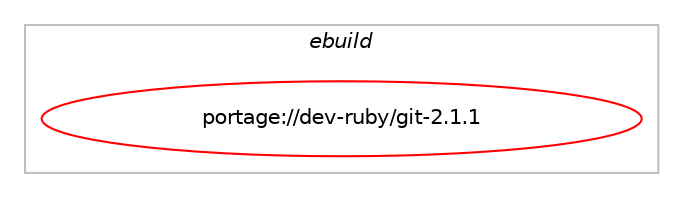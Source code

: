 digraph prolog {

# *************
# Graph options
# *************

newrank=true;
concentrate=true;
compound=true;
graph [rankdir=LR,fontname=Helvetica,fontsize=10,ranksep=1.5];#, ranksep=2.5, nodesep=0.2];
edge  [arrowhead=vee];
node  [fontname=Helvetica,fontsize=10];

# **********
# The ebuild
# **********

subgraph cluster_leftcol {
color=gray;
label=<<i>ebuild</i>>;
id [label="portage://dev-ruby/git-2.1.1", color=red, width=4, href="../dev-ruby/git-2.1.1.svg"];
}

# ****************
# The dependencies
# ****************

subgraph cluster_midcol {
color=gray;
label=<<i>dependencies</i>>;
subgraph cluster_compile {
fillcolor="#eeeeee";
style=filled;
label=<<i>compile</i>>;
# *** BEGIN UNKNOWN DEPENDENCY TYPE (TODO) ***
# id -> equal(use_conditional_group(positive,ruby_targets_ruby31,portage://dev-ruby/git-2.1.1,[package_dependency(portage://dev-ruby/git-2.1.1,install,no,dev-lang,ruby,none,[,,],[slot(3.1)],[])]))
# *** END UNKNOWN DEPENDENCY TYPE (TODO) ***

# *** BEGIN UNKNOWN DEPENDENCY TYPE (TODO) ***
# id -> equal(use_conditional_group(positive,ruby_targets_ruby31,portage://dev-ruby/git-2.1.1,[package_dependency(portage://dev-ruby/git-2.1.1,install,no,virtual,rubygems,none,[,,],[],[use(enable(ruby_targets_ruby31),negative)])]))
# *** END UNKNOWN DEPENDENCY TYPE (TODO) ***

# *** BEGIN UNKNOWN DEPENDENCY TYPE (TODO) ***
# id -> equal(use_conditional_group(positive,ruby_targets_ruby32,portage://dev-ruby/git-2.1.1,[package_dependency(portage://dev-ruby/git-2.1.1,install,no,dev-lang,ruby,none,[,,],[slot(3.2)],[])]))
# *** END UNKNOWN DEPENDENCY TYPE (TODO) ***

# *** BEGIN UNKNOWN DEPENDENCY TYPE (TODO) ***
# id -> equal(use_conditional_group(positive,ruby_targets_ruby32,portage://dev-ruby/git-2.1.1,[package_dependency(portage://dev-ruby/git-2.1.1,install,no,virtual,rubygems,none,[,,],[],[use(enable(ruby_targets_ruby32),negative)])]))
# *** END UNKNOWN DEPENDENCY TYPE (TODO) ***

# *** BEGIN UNKNOWN DEPENDENCY TYPE (TODO) ***
# id -> equal(use_conditional_group(positive,ruby_targets_ruby33,portage://dev-ruby/git-2.1.1,[package_dependency(portage://dev-ruby/git-2.1.1,install,no,dev-lang,ruby,none,[,,],[slot(3.3)],[])]))
# *** END UNKNOWN DEPENDENCY TYPE (TODO) ***

# *** BEGIN UNKNOWN DEPENDENCY TYPE (TODO) ***
# id -> equal(use_conditional_group(positive,ruby_targets_ruby33,portage://dev-ruby/git-2.1.1,[package_dependency(portage://dev-ruby/git-2.1.1,install,no,virtual,rubygems,none,[,,],[],[use(enable(ruby_targets_ruby33),negative)])]))
# *** END UNKNOWN DEPENDENCY TYPE (TODO) ***

# *** BEGIN UNKNOWN DEPENDENCY TYPE (TODO) ***
# id -> equal(use_conditional_group(positive,test,portage://dev-ruby/git-2.1.1,[package_dependency(portage://dev-ruby/git-2.1.1,install,no,dev-vcs,git,greaterequal,[1.6.0.0,,,1.6.0.0],[],[]),package_dependency(portage://dev-ruby/git-2.1.1,install,no,net-misc,openssh,none,[,,],[],[]),package_dependency(portage://dev-ruby/git-2.1.1,install,no,app-arch,tar,none,[,,],[],[])]))
# *** END UNKNOWN DEPENDENCY TYPE (TODO) ***

}
subgraph cluster_compileandrun {
fillcolor="#eeeeee";
style=filled;
label=<<i>compile and run</i>>;
}
subgraph cluster_run {
fillcolor="#eeeeee";
style=filled;
label=<<i>run</i>>;
# *** BEGIN UNKNOWN DEPENDENCY TYPE (TODO) ***
# id -> equal(use_conditional_group(positive,ruby_targets_ruby31,portage://dev-ruby/git-2.1.1,[package_dependency(portage://dev-ruby/git-2.1.1,run,no,dev-lang,ruby,none,[,,],[slot(3.1)],[])]))
# *** END UNKNOWN DEPENDENCY TYPE (TODO) ***

# *** BEGIN UNKNOWN DEPENDENCY TYPE (TODO) ***
# id -> equal(use_conditional_group(positive,ruby_targets_ruby31,portage://dev-ruby/git-2.1.1,[package_dependency(portage://dev-ruby/git-2.1.1,run,no,dev-ruby,activesupport,greaterequal,[5.0,,,5.0],any_different_slot,[use(enable(ruby_targets_ruby31),negative)]),package_dependency(portage://dev-ruby/git-2.1.1,run,no,dev-ruby,addressable,greaterequal,[2.8,,,2.8],[slot(0)],[use(enable(ruby_targets_ruby31),negative)]),package_dependency(portage://dev-ruby/git-2.1.1,run,no,dev-ruby,process_executer,greaterequal,[1.1,,,1.1],[slot(1)],[use(enable(ruby_targets_ruby31),negative)]),package_dependency(portage://dev-ruby/git-2.1.1,run,no,dev-ruby,rchardet,greaterequal,[1.8,,,1.8],[slot(1)],[use(enable(ruby_targets_ruby31),negative)])]))
# *** END UNKNOWN DEPENDENCY TYPE (TODO) ***

# *** BEGIN UNKNOWN DEPENDENCY TYPE (TODO) ***
# id -> equal(use_conditional_group(positive,ruby_targets_ruby31,portage://dev-ruby/git-2.1.1,[package_dependency(portage://dev-ruby/git-2.1.1,run,no,virtual,rubygems,none,[,,],[],[use(enable(ruby_targets_ruby31),negative)])]))
# *** END UNKNOWN DEPENDENCY TYPE (TODO) ***

# *** BEGIN UNKNOWN DEPENDENCY TYPE (TODO) ***
# id -> equal(use_conditional_group(positive,ruby_targets_ruby32,portage://dev-ruby/git-2.1.1,[package_dependency(portage://dev-ruby/git-2.1.1,run,no,dev-lang,ruby,none,[,,],[slot(3.2)],[])]))
# *** END UNKNOWN DEPENDENCY TYPE (TODO) ***

# *** BEGIN UNKNOWN DEPENDENCY TYPE (TODO) ***
# id -> equal(use_conditional_group(positive,ruby_targets_ruby32,portage://dev-ruby/git-2.1.1,[package_dependency(portage://dev-ruby/git-2.1.1,run,no,dev-ruby,activesupport,greaterequal,[5.0,,,5.0],any_different_slot,[use(enable(ruby_targets_ruby32),negative)]),package_dependency(portage://dev-ruby/git-2.1.1,run,no,dev-ruby,addressable,greaterequal,[2.8,,,2.8],[slot(0)],[use(enable(ruby_targets_ruby32),negative)]),package_dependency(portage://dev-ruby/git-2.1.1,run,no,dev-ruby,process_executer,greaterequal,[1.1,,,1.1],[slot(1)],[use(enable(ruby_targets_ruby32),negative)]),package_dependency(portage://dev-ruby/git-2.1.1,run,no,dev-ruby,rchardet,greaterequal,[1.8,,,1.8],[slot(1)],[use(enable(ruby_targets_ruby32),negative)])]))
# *** END UNKNOWN DEPENDENCY TYPE (TODO) ***

# *** BEGIN UNKNOWN DEPENDENCY TYPE (TODO) ***
# id -> equal(use_conditional_group(positive,ruby_targets_ruby32,portage://dev-ruby/git-2.1.1,[package_dependency(portage://dev-ruby/git-2.1.1,run,no,virtual,rubygems,none,[,,],[],[use(enable(ruby_targets_ruby32),negative)])]))
# *** END UNKNOWN DEPENDENCY TYPE (TODO) ***

# *** BEGIN UNKNOWN DEPENDENCY TYPE (TODO) ***
# id -> equal(use_conditional_group(positive,ruby_targets_ruby33,portage://dev-ruby/git-2.1.1,[package_dependency(portage://dev-ruby/git-2.1.1,run,no,dev-lang,ruby,none,[,,],[slot(3.3)],[])]))
# *** END UNKNOWN DEPENDENCY TYPE (TODO) ***

# *** BEGIN UNKNOWN DEPENDENCY TYPE (TODO) ***
# id -> equal(use_conditional_group(positive,ruby_targets_ruby33,portage://dev-ruby/git-2.1.1,[package_dependency(portage://dev-ruby/git-2.1.1,run,no,dev-ruby,activesupport,greaterequal,[5.0,,,5.0],any_different_slot,[use(enable(ruby_targets_ruby33),negative)]),package_dependency(portage://dev-ruby/git-2.1.1,run,no,dev-ruby,addressable,greaterequal,[2.8,,,2.8],[slot(0)],[use(enable(ruby_targets_ruby33),negative)]),package_dependency(portage://dev-ruby/git-2.1.1,run,no,dev-ruby,process_executer,greaterequal,[1.1,,,1.1],[slot(1)],[use(enable(ruby_targets_ruby33),negative)]),package_dependency(portage://dev-ruby/git-2.1.1,run,no,dev-ruby,rchardet,greaterequal,[1.8,,,1.8],[slot(1)],[use(enable(ruby_targets_ruby33),negative)])]))
# *** END UNKNOWN DEPENDENCY TYPE (TODO) ***

# *** BEGIN UNKNOWN DEPENDENCY TYPE (TODO) ***
# id -> equal(use_conditional_group(positive,ruby_targets_ruby33,portage://dev-ruby/git-2.1.1,[package_dependency(portage://dev-ruby/git-2.1.1,run,no,virtual,rubygems,none,[,,],[],[use(enable(ruby_targets_ruby33),negative)])]))
# *** END UNKNOWN DEPENDENCY TYPE (TODO) ***

# *** BEGIN UNKNOWN DEPENDENCY TYPE (TODO) ***
# id -> equal(package_dependency(portage://dev-ruby/git-2.1.1,run,no,dev-vcs,git,greaterequal,[1.6.0.0,,,1.6.0.0],[],[]))
# *** END UNKNOWN DEPENDENCY TYPE (TODO) ***

}
}

# **************
# The candidates
# **************

subgraph cluster_choices {
rank=same;
color=gray;
label=<<i>candidates</i>>;

}

}
